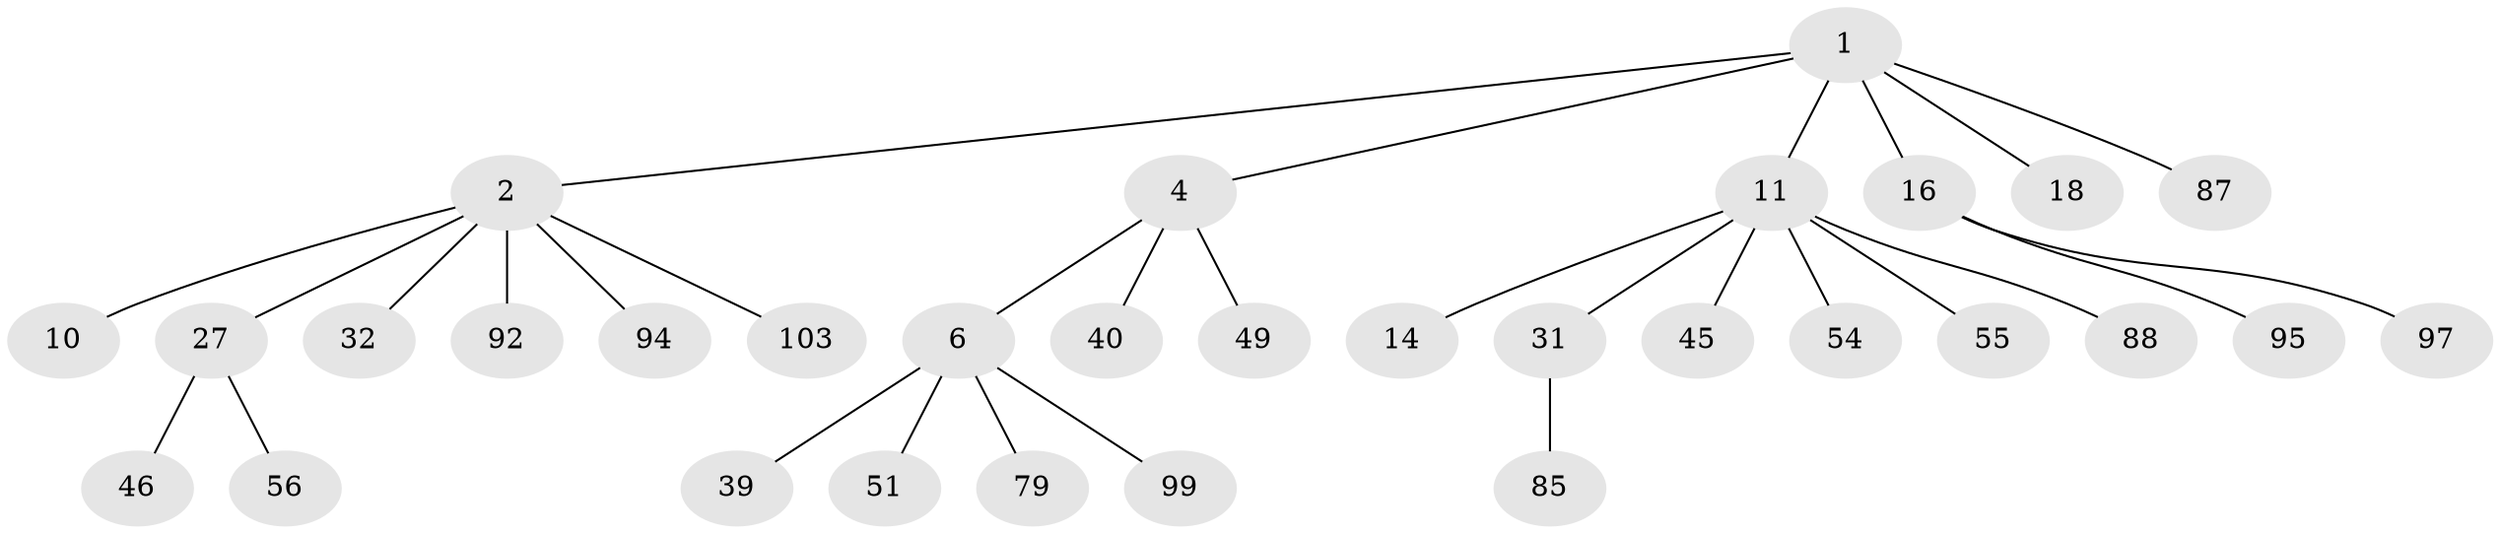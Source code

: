 // original degree distribution, {5: 0.047619047619047616, 3: 0.1523809523809524, 4: 0.06666666666666667, 2: 0.2857142857142857, 1: 0.44761904761904764}
// Generated by graph-tools (version 1.1) at 2025/19/03/04/25 18:19:24]
// undirected, 31 vertices, 30 edges
graph export_dot {
graph [start="1"]
  node [color=gray90,style=filled];
  1 [super="+3+83"];
  2 [super="+7+20+19"];
  4 [super="+5+12+76"];
  6 [super="+34+15"];
  10 [super="+43"];
  11 [super="+29+13"];
  14 [super="+17"];
  16 [super="+42+23"];
  18;
  27 [super="+41+65"];
  31 [super="+53"];
  32 [super="+58"];
  39;
  40 [super="+73"];
  45 [super="+47"];
  46 [super="+50"];
  49;
  51;
  54;
  55;
  56 [super="+72"];
  79 [super="+102"];
  85;
  87;
  88;
  92;
  94;
  95;
  97;
  99;
  103;
  1 -- 2;
  1 -- 11;
  1 -- 16;
  1 -- 18;
  1 -- 4;
  1 -- 87;
  2 -- 27;
  2 -- 10;
  2 -- 32;
  2 -- 92;
  2 -- 94;
  2 -- 103;
  4 -- 40;
  4 -- 49;
  4 -- 6;
  6 -- 51;
  6 -- 99;
  6 -- 39;
  6 -- 79;
  11 -- 88;
  11 -- 54;
  11 -- 31;
  11 -- 45;
  11 -- 14;
  11 -- 55;
  16 -- 97;
  16 -- 95;
  27 -- 56;
  27 -- 46;
  31 -- 85;
}
